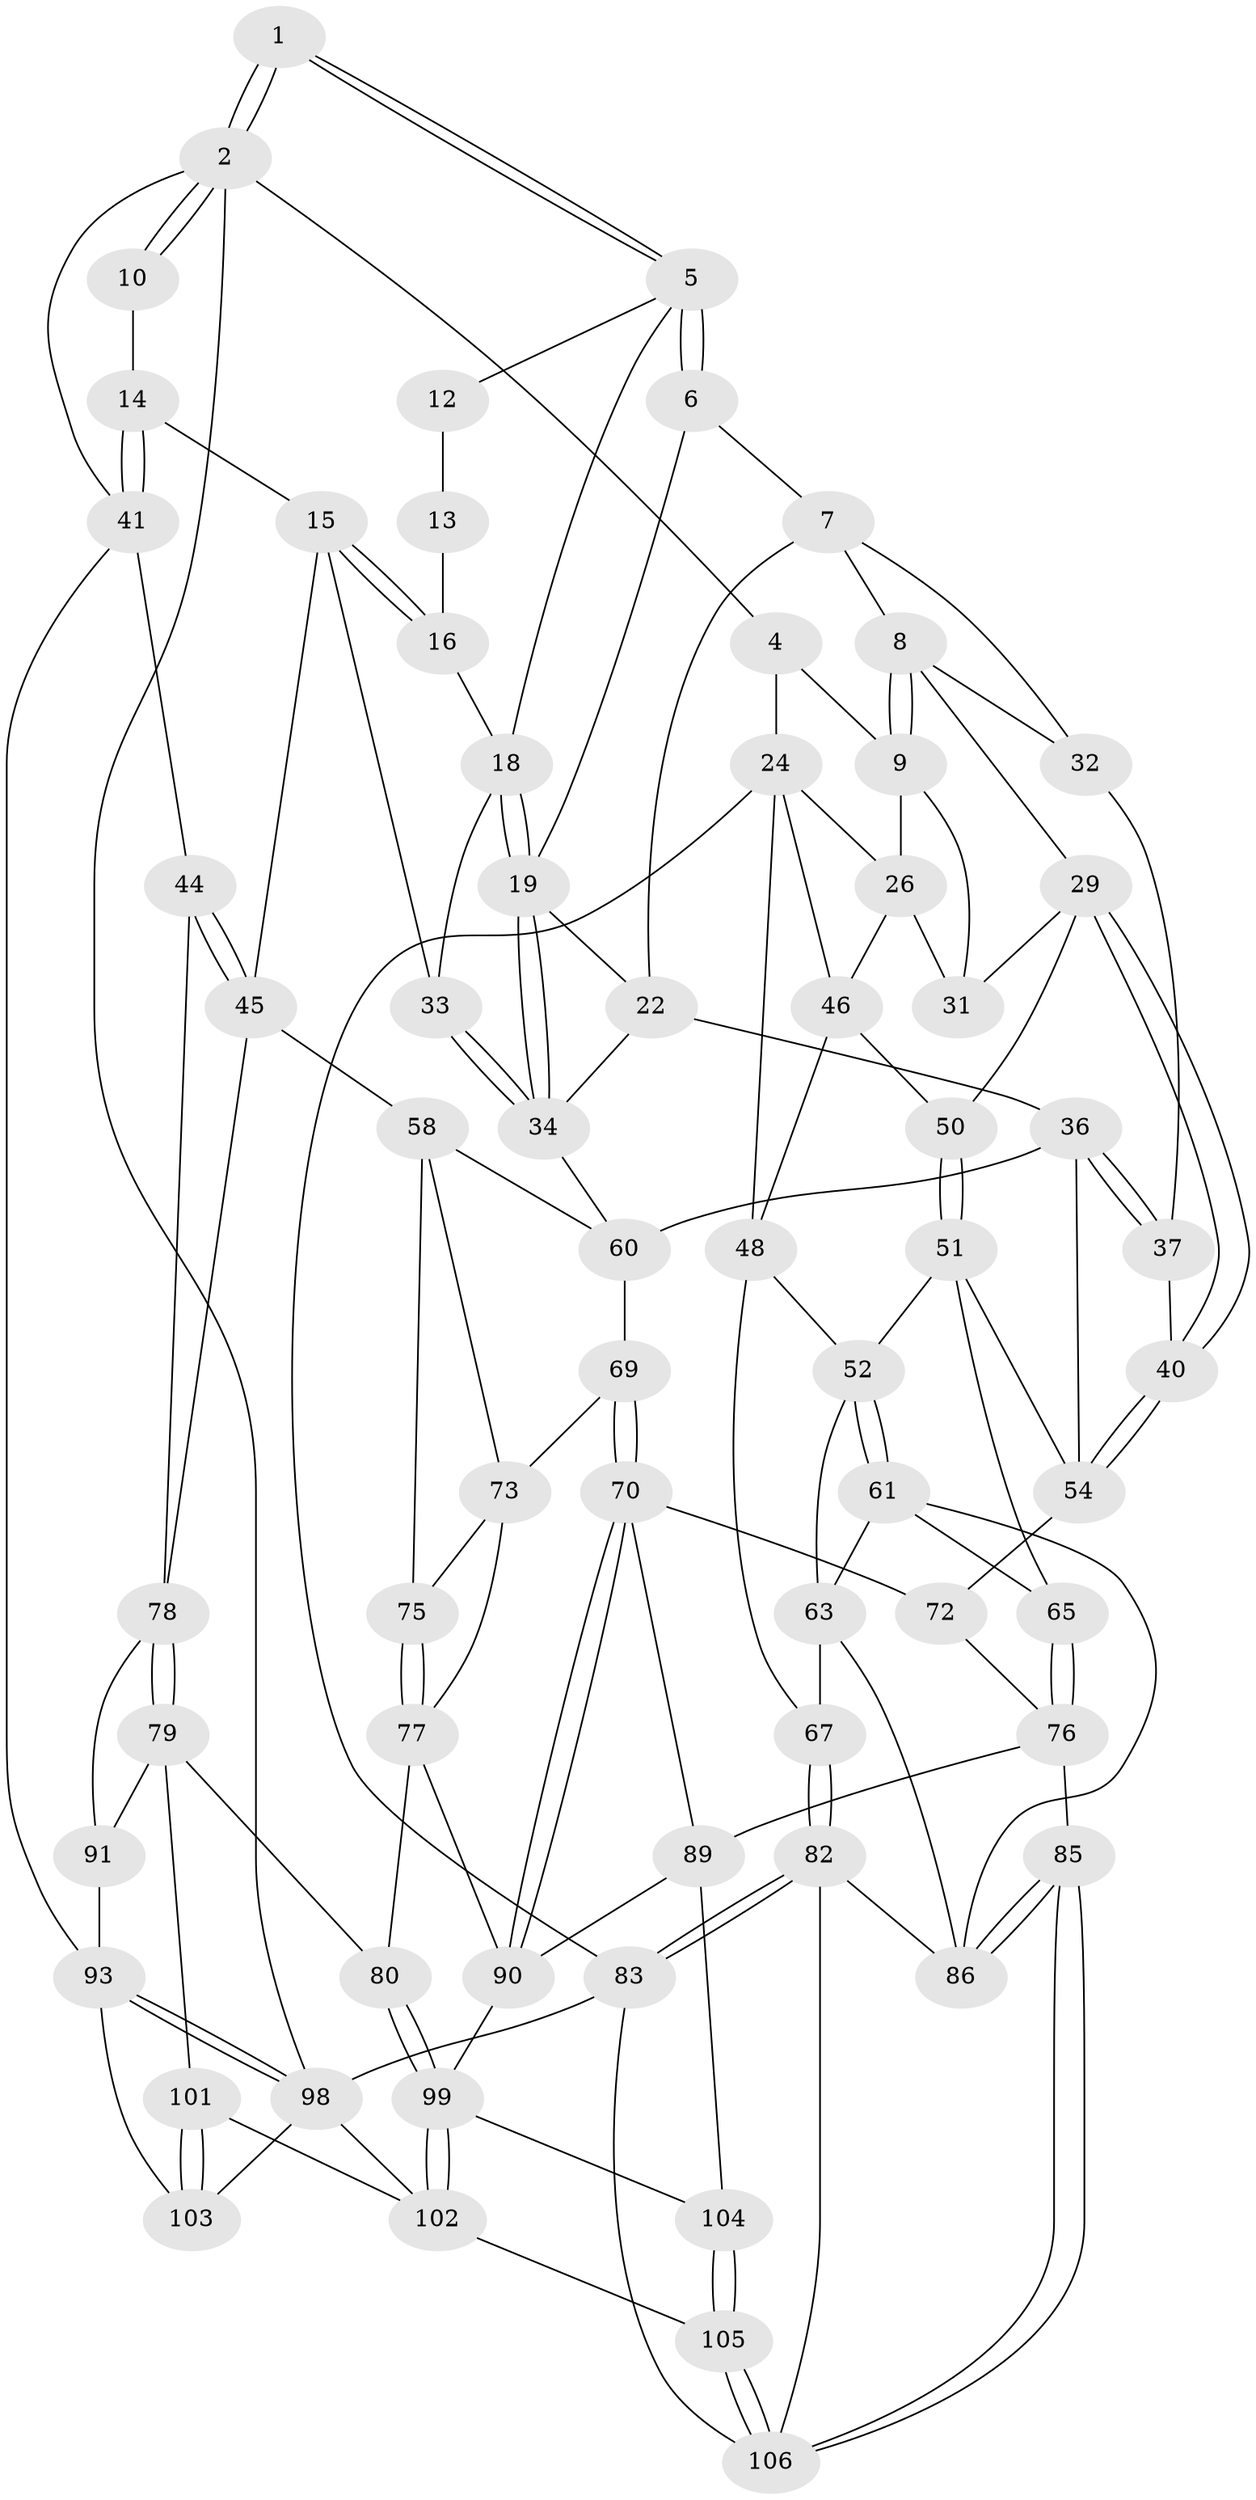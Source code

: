 // Generated by graph-tools (version 1.1) at 2025/52/02/27/25 19:52:40]
// undirected, 68 vertices, 153 edges
graph export_dot {
graph [start="1"]
  node [color=gray90,style=filled];
  1 [pos="+0.6171423345972676+0"];
  2 [pos="+1+0",super="+3"];
  4 [pos="+0.25856822865952817+0"];
  5 [pos="+0.6354787426353056+0",super="+11"];
  6 [pos="+0.5286984868646218+0.1227105102964121"];
  7 [pos="+0.4782424747134651+0.15666508445350993",super="+23"];
  8 [pos="+0.28593879173225717+0.11890159583304939",super="+28"];
  9 [pos="+0.2160975299025868+0.03779088084563432",super="+27"];
  10 [pos="+0.8524638861944289+0.08743967514342857"];
  12 [pos="+0.7673208826404748+0.08065173427229612"];
  13 [pos="+0.8454390061497126+0.08743597687940359",super="+17"];
  14 [pos="+1+0.18137794435821702"];
  15 [pos="+0.910509191578693+0.2441582599787049",super="+39"];
  16 [pos="+0.8822506793437954+0.23724910152823753"];
  18 [pos="+0.7162539505332066+0.17431967533146453",super="+21"];
  19 [pos="+0.6622525063131937+0.2619446648822794",super="+20"];
  22 [pos="+0.5354044967255216+0.27340581527873126",super="+35"];
  24 [pos="+0+0.21047719451217087",super="+25"];
  26 [pos="+0.0369495104941067+0.16914130079444314",super="+42"];
  29 [pos="+0.29117834591056063+0.38095561127888106",super="+30"];
  31 [pos="+0.20943277184619277+0.3319770028206943"];
  32 [pos="+0.4530936441693988+0.25305956594810763"];
  33 [pos="+0.7648286605570973+0.3809952537217793"];
  34 [pos="+0.6540917588017272+0.40161843901854",super="+38"];
  36 [pos="+0.49120845424850307+0.41985656988623227",super="+66"];
  37 [pos="+0.45185951502507926+0.2629165009813628"];
  40 [pos="+0.30397740996383854+0.3956566969712249"];
  41 [pos="+1+0.12684701226705378",super="+43"];
  44 [pos="+1+0.5468370640814921"];
  45 [pos="+0.9531571840172837+0.485426342148045",super="+57"];
  46 [pos="+0.07987576230525208+0.33729700779630317",super="+47"];
  48 [pos="+0+0.4154421013371245",super="+49"];
  50 [pos="+0.11592291126614464+0.42846961410189277"];
  51 [pos="+0.10880843721932208+0.4447388786808934",super="+56"];
  52 [pos="+0.09235035571793221+0.464489302356741",super="+53"];
  54 [pos="+0.34325508114341596+0.4573283089544693",super="+55"];
  58 [pos="+0.7234384855804495+0.5642031449235124",super="+59"];
  60 [pos="+0.6342208506115995+0.45544095554207786",super="+68"];
  61 [pos="+0.1326289409997925+0.5892410656927274",super="+62"];
  63 [pos="+0+0.6531357535660828",super="+64"];
  65 [pos="+0.1503032632384582+0.589739423072876"];
  67 [pos="+0+0.648127514592103"];
  69 [pos="+0.4977503806548542+0.6605218713891339"];
  70 [pos="+0.47639648522648753+0.6845741676965565",super="+71"];
  72 [pos="+0.32609179644849795+0.5685596963477224"];
  73 [pos="+0.6033811120311233+0.6020115753996138",super="+74"];
  75 [pos="+0.6486607452153472+0.6357841650668759"];
  76 [pos="+0.19864369551654434+0.6590246150398633",super="+84"];
  77 [pos="+0.6278779128565002+0.6940817615453821",super="+81"];
  78 [pos="+0.7434341441559104+0.601534942488845",super="+88"];
  79 [pos="+0.7322953753305599+0.7335523919223088",super="+92"];
  80 [pos="+0.710707297762426+0.7391008161142598"];
  82 [pos="+0+1",super="+95"];
  83 [pos="+0+1"];
  85 [pos="+0.24299325889535536+0.8271494406213401"];
  86 [pos="+0.1565625203122812+0.8203806131400384",super="+87"];
  89 [pos="+0.320087710956766+0.7805903296882699",super="+97"];
  90 [pos="+0.5429615280311101+0.7791537808033067",super="+96"];
  91 [pos="+0.8260408139176125+0.7768248787791694"];
  93 [pos="+1+1",super="+94"];
  98 [pos="+1+1",super="+109"];
  99 [pos="+0.6201718712982235+0.8781968025118644",super="+100"];
  101 [pos="+0.7402122718840707+0.9134041577481081"];
  102 [pos="+0.6359366188487069+0.8978073336715061",super="+108"];
  103 [pos="+0.7684378084697422+0.9577709683456104"];
  104 [pos="+0.45957896627695305+1"];
  105 [pos="+0.4090125579375844+1"];
  106 [pos="+0.3143442036618586+1",super="+107"];
  1 -- 2;
  1 -- 2;
  1 -- 5;
  1 -- 5;
  2 -- 10;
  2 -- 10;
  2 -- 41;
  2 -- 4;
  2 -- 98;
  4 -- 9;
  4 -- 24;
  5 -- 6;
  5 -- 6;
  5 -- 18;
  5 -- 12;
  6 -- 7;
  6 -- 19;
  7 -- 8;
  7 -- 32;
  7 -- 22;
  8 -- 9;
  8 -- 9;
  8 -- 32;
  8 -- 29;
  9 -- 26;
  9 -- 31;
  10 -- 14;
  12 -- 13 [weight=2];
  13 -- 16;
  14 -- 15;
  14 -- 41;
  14 -- 41;
  15 -- 16;
  15 -- 16;
  15 -- 33;
  15 -- 45;
  16 -- 18;
  18 -- 19;
  18 -- 19;
  18 -- 33;
  19 -- 34;
  19 -- 34;
  19 -- 22;
  22 -- 34;
  22 -- 36;
  24 -- 83;
  24 -- 26;
  24 -- 46;
  24 -- 48;
  26 -- 46;
  26 -- 31;
  29 -- 40;
  29 -- 40;
  29 -- 50;
  29 -- 31;
  32 -- 37;
  33 -- 34;
  33 -- 34;
  34 -- 60;
  36 -- 37;
  36 -- 37;
  36 -- 54;
  36 -- 60;
  37 -- 40;
  40 -- 54;
  40 -- 54;
  41 -- 44;
  41 -- 93;
  44 -- 45;
  44 -- 45;
  44 -- 78;
  45 -- 58;
  45 -- 78;
  46 -- 48;
  46 -- 50;
  48 -- 67;
  48 -- 52;
  50 -- 51;
  50 -- 51;
  51 -- 52;
  51 -- 65;
  51 -- 54;
  52 -- 61;
  52 -- 61;
  52 -- 63;
  54 -- 72;
  58 -- 75;
  58 -- 73;
  58 -- 60;
  60 -- 69;
  61 -- 65;
  61 -- 63;
  61 -- 86;
  63 -- 67;
  63 -- 86;
  65 -- 76;
  65 -- 76;
  67 -- 82;
  67 -- 82;
  69 -- 70;
  69 -- 70;
  69 -- 73;
  70 -- 90;
  70 -- 90;
  70 -- 72;
  70 -- 89;
  72 -- 76;
  73 -- 75;
  73 -- 77;
  75 -- 77;
  75 -- 77;
  76 -- 89;
  76 -- 85;
  77 -- 80;
  77 -- 90;
  78 -- 79;
  78 -- 79;
  78 -- 91;
  79 -- 80;
  79 -- 91;
  79 -- 101;
  80 -- 99;
  80 -- 99;
  82 -- 83;
  82 -- 83;
  82 -- 86;
  82 -- 106;
  83 -- 98;
  83 -- 106;
  85 -- 86;
  85 -- 86;
  85 -- 106;
  85 -- 106;
  89 -- 104;
  89 -- 90;
  90 -- 99;
  91 -- 93;
  93 -- 98;
  93 -- 98;
  93 -- 103;
  98 -- 102;
  98 -- 103;
  99 -- 102;
  99 -- 102;
  99 -- 104;
  101 -- 102;
  101 -- 103;
  101 -- 103;
  102 -- 105;
  104 -- 105;
  104 -- 105;
  105 -- 106;
  105 -- 106;
}
